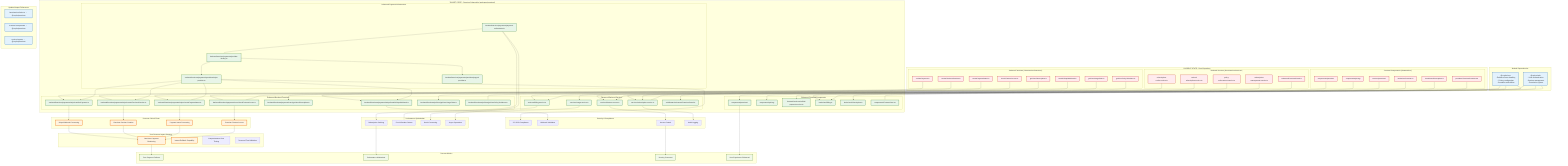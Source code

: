 graph TB
    %% Premium Features Phase 2A Migration Architecture
    
    %% Current State (Root Repository)
    subgraph "CURRENT STATE - Root Repository"
        subgraph "Backend Functions (/functions/src/functions/)"
            F1[checkFeatureAccess.ts]
            F2[confirmPayment.ts]
            F3[createCheckoutSession.ts]
            F4[createPaymentIntent.ts]
            F5[getUserSubscription.ts]
            F6[handleStripeWebhook.ts]
            F7[getUserUsageStats.ts]
            F8[getUserPolicyViolations.ts]
        end
        
        subgraph "Backend Services (/functions/src/services/)"
            S1[subscription-management.service.ts]
            S2[subscription-cache.service.ts]
            S3[cached-subscription.service.ts]
            S4[policy-enforcement.service.ts]
            S5[enhancedPremiumGuard.ts]
        end
        
        subgraph "Frontend Components (/frontend/src/)"
            C1[components/premium/]
            C2[components/pricing/]
            C3[services/premium/]
            C4[hooks/usePremium.ts]
            C5[hooks/useSubscription.ts]
            C6[providers/PremiumProvider.tsx]
        end
    end
    
    %% Target State (Premium Submodule)
    subgraph "TARGET STATE - Premium Submodule (packages/premium/)"
        subgraph "Enhanced Backend Functions"
            PF1[backend/functions/payments/core/checkFeatureAccess.ts]
            PF2[backend/functions/payments/stripe/confirmPayment.ts]
            PF3[backend/functions/payments/stripe/createCheckoutSession.ts]
            PF4[backend/functions/payments/stripe/createPaymentIntent.ts]
            PF5[backend/functions/payments/core/getUserSubscription.ts]
            PF6[backend/functions/payments/stripe/handleStripeWebhook.ts]
            PF7[backend/functions/policies/getUserUsageStats.ts]
            PF8[backend/functions/policies/getUserPolicyViolations.ts]
        end
        
        subgraph "Enhanced Backend Services"
            PS1[services/subscription.service.ts]
            PS2[services/billing.service.ts]
            PS3[services/usage.service.ts]
            PS4[services/feature-access.ts]
            PS5[middleware/enhancedPremiumGuard.ts]
        end
        
        subgraph "Enhanced Frontend Components"
            PC1[components/premium/]
            PC2[components/pricing/]
            PC3[frontend/services/unified-payment.service.ts]
            PC4[hooks/useBilling.ts]
            PC5[hooks/useSubscription.ts]
            PC6[components/FeatureGate.tsx]
        end
        
        subgraph "Advanced Payment Infrastructure"
            PAY1[backend/services/payments/payment-orchestrator.ts]
            PAY2[backend/services/payments/provider-factory.ts]
            PAY3[backend/services/payments/providers/stripe-provider.ts]
            PAY4[backend/services/payments/providers/paypal-provider.ts]
        end
    end
    
    %% Dependencies
    subgraph "Module Dependencies"
        CORE["@cvplus/core
        - Enhanced error handling
        - Pricing configuration
        - Constants and utilities"]
        
        AUTH["@cvplus/auth
        - User authentication
        - Session management
        - Permission system"]
    end
    
    %% Migration Flow
    F1 --> PF1
    F2 --> PF2
    F3 --> PF3
    F4 --> PF4
    F5 --> PF5
    F6 --> PF6
    F7 --> PF7
    F8 --> PF8
    
    S1 --> PS1
    S2 --> PS2
    S3 --> PS3
    S4 --> PS4
    S5 --> PS5
    
    C1 --> PC1
    C2 --> PC2
    C3 --> PC3
    C4 --> PC4
    C5 --> PC5
    C6 --> PC6
    
    %% Integration Points
    CORE --> PS1
    CORE --> PS2
    CORE --> PF1
    AUTH --> PS1
    AUTH --> PS4
    AUTH --> PC4
    
    %% Critical Business Flows
    subgraph "Revenue Critical Flows"
        STRIPE[Stripe Webhook Processing]
        CHECKOUT[Checkout Session Creation]
        PAYMENT[Payment Intent Processing]
        FEATURES[Premium Feature Access]
    end
    
    PF2 --> STRIPE
    PF3 --> CHECKOUT
    PF4 --> PAYMENT
    PF1 --> FEATURES
    
    %% Payment Provider Architecture
    PAY1 --> PAY2
    PAY2 --> PAY3
    PAY2 --> PAY4
    PAY3 --> PF2
    PAY3 --> PF3
    PAY3 --> PF4
    PAY3 --> PF6
    
    %% Import Reference Updates
    subgraph "Updated Import References"
        IMP1["functions/src/index.ts → @cvplus/premium"]
        IMP2["frontend components → @cvplus/premium"]
        IMP3["service imports → @cvplus/premium"]
    end
    
    %% Zero Revenue Impact Strategy
    subgraph "Zero Revenue Impact Strategy"
        MONITOR[Real-time Payment Monitoring]
        ROLLBACK[Instant Rollback Capability]
        TESTING[Comprehensive Flow Testing]
        VALIDATION[Revenue Flow Validation]
    end
    
    STRIPE --> MONITOR
    CHECKOUT --> MONITOR
    PAYMENT --> MONITOR
    FEATURES --> MONITOR
    
    %% Security and Compliance
    subgraph "Security & Compliance"
        PCI[PCI DSS Compliance]
        WEBHOOK[Webhook Validation]
        ACCESS[Access Control]
        AUDIT[Audit Logging]
    end
    
    PAY3 --> PCI
    PF6 --> WEBHOOK
    PS4 --> ACCESS
    PS1 --> AUDIT
    
    %% Performance Optimization
    subgraph "Performance Optimization"
        CACHE[Subscription Caching]
        CIRCUIT[Circuit Breaker Pattern]
        BATCH[Batch Processing]
        ASYNC[Async Operations]
    end
    
    PS2 --> CACHE
    PAY1 --> CIRCUIT
    PS3 --> BATCH
    PAY1 --> ASYNC
    
    %% Success Metrics
    subgraph "Success Metrics"
        ZERO["Zero Payment Failures"]
        PERF["Performance Maintained"]
        SEC["Security Preserved"]
        UX["User Experience Enhanced"]
    end
    
    MONITOR --> ZERO
    CACHE --> PERF
    ACCESS --> SEC
    PC1 --> UX
    
    %% Styling
    classDef current fill:#ffebee,stroke:#c62828,stroke-width:2px
    classDef target fill:#e8f5e8,stroke:#2e7d32,stroke-width:2px
    classDef critical fill:#fff3e0,stroke:#ef6c00,stroke-width:3px
    classDef integration fill:#e3f2fd,stroke:#1565c0,stroke-width:2px
    classDef success fill:#f1f8e9,stroke:#558b2f,stroke-width:2px
    
    class F1,F2,F3,F4,F5,F6,F7,F8,S1,S2,S3,S4,S5,C1,C2,C3,C4,C5,C6 current
    class PF1,PF2,PF3,PF4,PF5,PF6,PF7,PF8,PS1,PS2,PS3,PS4,PS5,PC1,PC2,PC3,PC4,PC5,PC6,PAY1,PAY2,PAY3,PAY4 target
    class STRIPE,CHECKOUT,PAYMENT,FEATURES,MONITOR,ROLLBACK critical
    class CORE,AUTH,IMP1,IMP2,IMP3 integration
    class ZERO,PERF,SEC,UX success